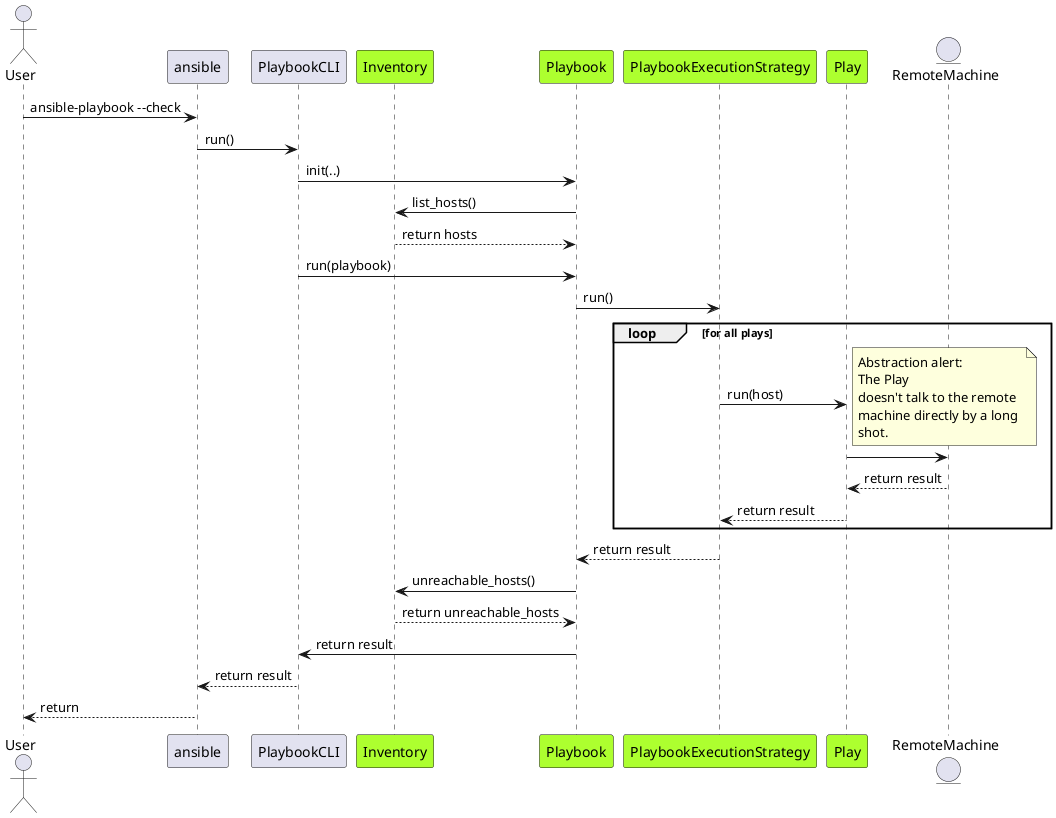 @startuml
actor User
User->ansible:ansible-playbook --check
ansible->PlaybookCLI: run()
participant Inventory #GreenYellow
participant Playbook #GreenYellow
PlaybookCLI->Playbook:init(..)
Playbook->Inventory: list_hosts()
Playbook<--Inventory: return hosts
participant PlaybookExecutionStrategy #GreenYellow
PlaybookCLI->Playbook:run(playbook)
Playbook->PlaybookExecutionStrategy:run()

participant Play #GreenYellow
loop for all plays
    PlaybookExecutionStrategy->Play:run(host)
    entity RemoteMachine
    note right: Abstraction alert: \nThe Play \ndoesn't talk to the remote \nmachine directly by a long \nshot.
    Play->RemoteMachine
    RemoteMachine-->Play: return result
    Play-->PlaybookExecutionStrategy: return result
end
PlaybookExecutionStrategy-->Playbook: return result
Playbook->Inventory: unreachable_hosts()
Inventory-->Playbook: return unreachable_hosts
Playbook->PlaybookCLI: return result
PlaybookCLI-->ansible: return result
ansible-->User: return

@enduml